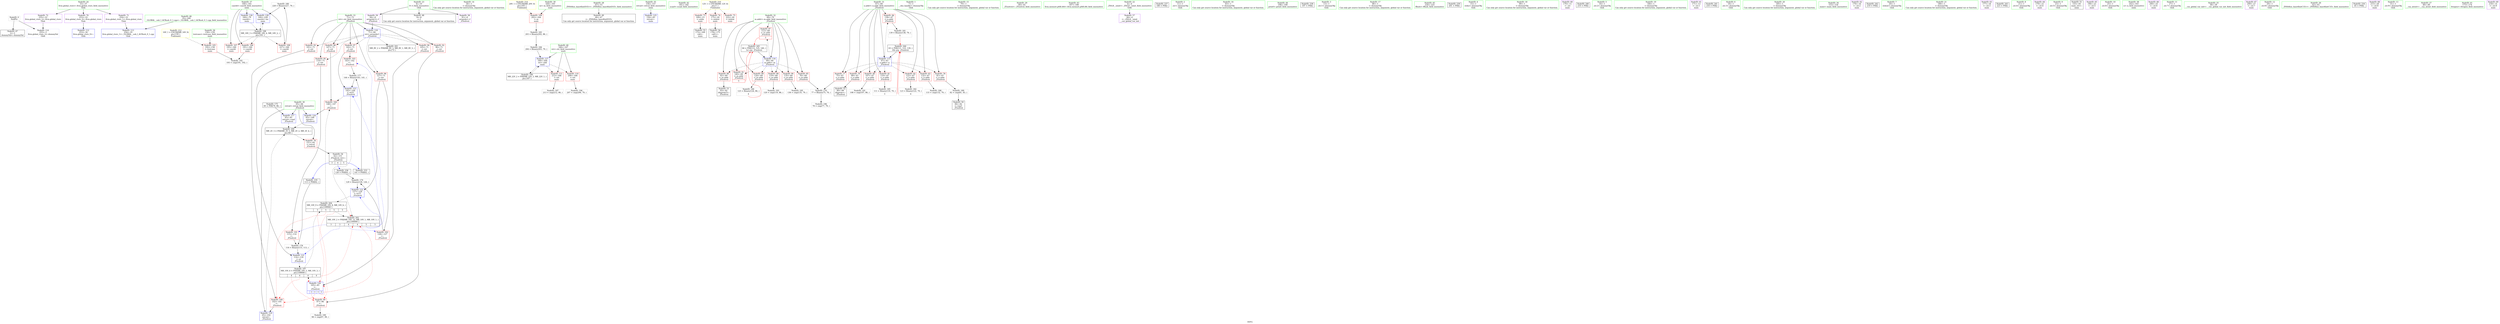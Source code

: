 digraph "SVFG" {
	label="SVFG";

	Node0x55c247deb430 [shape=record,color=grey,label="{NodeID: 0\nNullPtr}"];
	Node0x55c247deb430 -> Node0x55c247e01cf0[style=solid];
	Node0x55c247deb430 -> Node0x55c247e024b0[style=solid];
	Node0x55c247e0b5d0 [shape=record,color=grey,label="{NodeID: 180\n228 = Binary(227, 79, )\n}"];
	Node0x55c247e0b5d0 -> Node0x55c247e080b0[style=solid];
	Node0x55c247e026d0 [shape=record,color=red,label="{NodeID: 97\n142\<--71\n\<--ret\n_Z5solveii\n}"];
	Node0x55c247e026d0 -> Node0x55c247e02bb0[style=solid];
	Node0x55c247e026d0 -> Node0x55c247e07ca0[style=solid];
	Node0x55c247dfff00 [shape=record,color=green,label="{NodeID: 14\n34\<--1\n\<--dummyObj\nCan only get source location for instruction, argument, global var or function.}"];
	Node0x55c247e059c0 [shape=record,color=grey,label="{NodeID: 194\n207 = cmp(206, 79, )\n}"];
	Node0x55c247e02210 [shape=record,color=red,label="{NodeID: 111\n212\<--166\n\<--ret\nmain\n}"];
	Node0x55c247e02210 -> Node0x55c247e0c050[style=solid];
	Node0x55c247e00bd0 [shape=record,color=green,label="{NodeID: 28\n47\<--53\n_ZNSt8ios_base4InitD1Ev\<--_ZNSt8ios_base4InitD1Ev_field_insensitive\n}"];
	Node0x55c247e00bd0 -> Node0x55c247e02f10[style=solid];
	Node0x55c247e07e40 [shape=record,color=blue,label="{NodeID: 125\n156\<--83\nretval\<--\nmain\n}"];
	Node0x55c247e017f0 [shape=record,color=green,label="{NodeID: 42\n181\<--182\nscanf\<--scanf_field_insensitive\n}"];
	Node0x55c247e034f0 [shape=record,color=black,label="{NodeID: 56\n178\<--175\ncall1\<--\nmain\n}"];
	Node0x55c247e20cf0 [shape=record,color=black,label="{NodeID: 236\n126 = PHI(62, )\n}"];
	Node0x55c247e20cf0 -> Node0x55c247e0b450[style=solid];
	Node0x55c247e04050 [shape=record,color=purple,label="{NodeID: 70\n253\<--33\nllvm.global_ctors_0\<--llvm.global_ctors\nGlob }"];
	Node0x55c247e04050 -> Node0x55c247e022e0[style=solid];
	Node0x55c247e04c40 [shape=record,color=red,label="{NodeID: 84\n138\<--67\n\<--n.addr\n_Z5solveii\n}"];
	Node0x55c247e04c40 -> Node0x55c247e0b750[style=solid];
	Node0x55c247debb10 [shape=record,color=green,label="{NodeID: 1\n7\<--1\n__dso_handle\<--dummyObj\nGlob }"];
	Node0x55c247e0b750 [shape=record,color=grey,label="{NodeID: 181\n139 = Binary(138, 79, )\n|{<s0>5}}"];
	Node0x55c247e0b750:s0 -> Node0x55c247e21440[style=solid,color=red];
	Node0x55c247e027a0 [shape=record,color=red,label="{NodeID: 98\n147\<--71\n\<--ret\n_Z5solveii\n}"];
	Node0x55c247e027a0 -> Node0x55c247e02c80[style=solid];
	Node0x55c247dfff90 [shape=record,color=green,label="{NodeID: 15\n79\<--1\n\<--dummyObj\nCan only get source location for instruction, argument, global var or function.}"];
	Node0x55c247e05b40 [shape=record,color=grey,label="{NodeID: 195\n136 = cmp(135, 79, )\n}"];
	Node0x55c247e022e0 [shape=record,color=blue,label="{NodeID: 112\n253\<--34\nllvm.global_ctors_0\<--\nGlob }"];
	Node0x55c247e00cd0 [shape=record,color=green,label="{NodeID: 29\n60\<--61\n_Z5solveii\<--_Z5solveii_field_insensitive\n}"];
	Node0x55c247e07f10 [shape=record,color=blue,label="{NodeID: 126\n160\<--79\ncaseId\<--\nmain\n}"];
	Node0x55c247e07f10 -> Node0x55c247e13c70[style=dashed];
	Node0x55c247e018f0 [shape=record,color=green,label="{NodeID: 43\n187\<--188\nllvm.memset.p0i8.i64\<--llvm.memset.p0i8.i64_field_insensitive\n}"];
	Node0x55c247e035c0 [shape=record,color=purple,label="{NodeID: 57\n44\<--4\n\<--_ZStL8__ioinit\n__cxx_global_var_init\n}"];
	Node0x55c247e20e30 [shape=record,color=black,label="{NodeID: 237\n180 = PHI()\n}"];
	Node0x55c247e04150 [shape=record,color=purple,label="{NodeID: 71\n254\<--33\nllvm.global_ctors_1\<--llvm.global_ctors\nGlob }"];
	Node0x55c247e04150 -> Node0x55c247e023b0[style=solid];
	Node0x55c247e04d10 [shape=record,color=red,label="{NodeID: 85\n76\<--69\n\<--m.addr\n_Z5solveii\n}"];
	Node0x55c247e04d10 -> Node0x55c247e0afd0[style=solid];
	Node0x55c247debde0 [shape=record,color=green,label="{NodeID: 2\n11\<--1\n.str\<--dummyObj\nGlob }"];
	Node0x55c247e0b8d0 [shape=record,color=grey,label="{NodeID: 182\n123 = Binary(122, 79, )\n|{<s0>4}}"];
	Node0x55c247e0b8d0:s0 -> Node0x55c247e21440[style=solid,color=red];
	Node0x55c247e02870 [shape=record,color=red,label="{NodeID: 99\n97\<--96\n\<--\n_Z5solveii\n}"];
	Node0x55c247e02870 -> Node0x55c247e0c4d0[style=solid];
	Node0x55c247e00060 [shape=record,color=green,label="{NodeID: 16\n83\<--1\n\<--dummyObj\nCan only get source location for instruction, argument, global var or function.}"];
	Node0x55c247e05cc0 [shape=record,color=grey,label="{NodeID: 196\n78 = cmp(77, 79, )\n}"];
	Node0x55c247e023b0 [shape=record,color=blue,label="{NodeID: 113\n254\<--35\nllvm.global_ctors_1\<--_GLOBAL__sub_I_ACRush_0_1.cpp\nGlob }"];
	Node0x55c247e00dd0 [shape=record,color=green,label="{NodeID: 30\n65\<--66\nretval\<--retval_field_insensitive\n_Z5solveii\n}"];
	Node0x55c247e00dd0 -> Node0x55c247e045c0[style=solid];
	Node0x55c247e00dd0 -> Node0x55c247e077c0[style=solid];
	Node0x55c247e00dd0 -> Node0x55c247e07960[style=solid];
	Node0x55c247e00dd0 -> Node0x55c247e07d70[style=solid];
	Node0x55c247e16e10 [shape=record,color=yellow,style=double,label="{NodeID: 210\n12V_1 = ENCHI(MR_12V_0)\npts\{1 \}\nFun[main]}"];
	Node0x55c247e16e10 -> Node0x55c247e04350[style=dashed];
	Node0x55c247e16e10 -> Node0x55c247e04420[style=dashed];
	Node0x55c247e16e10 -> Node0x55c247e044f0[style=dashed];
	Node0x55c247e07fe0 [shape=record,color=blue,label="{NodeID: 127\n166\<--204\nret\<--add\nmain\n}"];
	Node0x55c247e07fe0 -> Node0x55c247e02140[style=dashed];
	Node0x55c247e07fe0 -> Node0x55c247e02210[style=dashed];
	Node0x55c247e07fe0 -> Node0x55c247e14170[style=dashed];
	Node0x55c247e019f0 [shape=record,color=green,label="{NodeID: 44\n198\<--199\nprintf\<--printf_field_insensitive\n}"];
	Node0x55c247e03690 [shape=record,color=purple,label="{NodeID: 58\n91\<--8\narrayidx\<--f\n_Z5solveii\n}"];
	Node0x55c247e20f00 [shape=record,color=black,label="{NodeID: 238\n197 = PHI()\n}"];
	Node0x55c247e04250 [shape=record,color=purple,label="{NodeID: 72\n255\<--33\nllvm.global_ctors_2\<--llvm.global_ctors\nGlob }"];
	Node0x55c247e04250 -> Node0x55c247e024b0[style=solid];
	Node0x55c247e04de0 [shape=record,color=red,label="{NodeID: 86\n92\<--69\n\<--m.addr\n_Z5solveii\n}"];
	Node0x55c247e04de0 -> Node0x55c247e03280[style=solid];
	Node0x55c247deb9f0 [shape=record,color=green,label="{NodeID: 3\n13\<--1\n.str.1\<--dummyObj\nGlob }"];
	Node0x55c247e0ba50 [shape=record,color=grey,label="{NodeID: 183\n203 = Binary(202, 86, )\n}"];
	Node0x55c247e0ba50 -> Node0x55c247e0bbd0[style=solid];
	Node0x55c247e02940 [shape=record,color=red,label="{NodeID: 100\n102\<--101\n\<--\n_Z5solveii\n}"];
	Node0x55c247e02940 -> Node0x55c247e07960[style=solid];
	Node0x55c247e00130 [shape=record,color=green,label="{NodeID: 17\n86\<--1\n\<--dummyObj\nCan only get source location for instruction, argument, global var or function.}"];
	Node0x55c247e13770 [shape=record,color=black,label="{NodeID: 197\nMR_10V_6 = PHI(MR_10V_5, MR_10V_3, )\npts\{100000 \}\n|{|<s1>4|<s2>4|<s3>4|<s4>4}}"];
	Node0x55c247e13770 -> Node0x55c247e15a70[style=dashed];
	Node0x55c247e13770:s1 -> Node0x55c247e02870[style=dashed,color=red];
	Node0x55c247e13770:s2 -> Node0x55c247e02940[style=dashed,color=red];
	Node0x55c247e13770:s3 -> Node0x55c247e07a30[style=dashed,color=red];
	Node0x55c247e13770:s4 -> Node0x55c247e15070[style=dashed,color=red];
	Node0x55c247e024b0 [shape=record,color=blue, style = dotted,label="{NodeID: 114\n255\<--3\nllvm.global_ctors_2\<--dummyVal\nGlob }"];
	Node0x55c247e00ea0 [shape=record,color=green,label="{NodeID: 31\n67\<--68\nn.addr\<--n.addr_field_insensitive\n_Z5solveii\n}"];
	Node0x55c247e00ea0 -> Node0x55c247e04690[style=solid];
	Node0x55c247e00ea0 -> Node0x55c247e04760[style=solid];
	Node0x55c247e00ea0 -> Node0x55c247e04830[style=solid];
	Node0x55c247e00ea0 -> Node0x55c247e04900[style=solid];
	Node0x55c247e00ea0 -> Node0x55c247e049d0[style=solid];
	Node0x55c247e00ea0 -> Node0x55c247e04aa0[style=solid];
	Node0x55c247e00ea0 -> Node0x55c247e04b70[style=solid];
	Node0x55c247e00ea0 -> Node0x55c247e04c40[style=solid];
	Node0x55c247e00ea0 -> Node0x55c247e07620[style=solid];
	Node0x55c247e080b0 [shape=record,color=blue,label="{NodeID: 128\n160\<--228\ncaseId\<--inc\nmain\n}"];
	Node0x55c247e080b0 -> Node0x55c247e13c70[style=dashed];
	Node0x55c247e01af0 [shape=record,color=green,label="{NodeID: 45\n224\<--225\nfflush\<--fflush_field_insensitive\n}"];
	Node0x55c247e03760 [shape=record,color=purple,label="{NodeID: 59\n94\<--8\narrayidx3\<--f\n_Z5solveii\n}"];
	Node0x55c247e03760 -> Node0x55c247e07890[style=solid];
	Node0x55c247e20fd0 [shape=record,color=black,label="{NodeID: 239\n201 = PHI()\n}"];
	Node0x55c247e04350 [shape=record,color=red,label="{NodeID: 73\n169\<--15\n\<--stdin\nmain\n}"];
	Node0x55c247e04350 -> Node0x55c247e03420[style=solid];
	Node0x55c247e04eb0 [shape=record,color=red,label="{NodeID: 87\n112\<--69\n\<--m.addr\n_Z5solveii\n|{<s0>3}}"];
	Node0x55c247e04eb0:s0 -> Node0x55c247e21810[style=solid,color=red];
	Node0x55c247deb5e0 [shape=record,color=green,label="{NodeID: 4\n15\<--1\nstdin\<--dummyObj\nGlob }"];
	Node0x55c247e0bbd0 [shape=record,color=grey,label="{NodeID: 184\n204 = Binary(203, 79, )\n}"];
	Node0x55c247e0bbd0 -> Node0x55c247e07fe0[style=solid];
	Node0x55c247e02a10 [shape=record,color=red,label="{NodeID: 101\n115\<--114\n\<--\n_Z5solveii\n}"];
	Node0x55c247e02a10 -> Node0x55c247e0b2d0[style=solid];
	Node0x55c247e00200 [shape=record,color=green,label="{NodeID: 18\n99\<--1\n\<--dummyObj\nCan only get source location for instruction, argument, global var or function.}"];
	Node0x55c247e13c70 [shape=record,color=black,label="{NodeID: 198\nMR_18V_3 = PHI(MR_18V_4, MR_18V_2, )\npts\{161 \}\n}"];
	Node0x55c247e13c70 -> Node0x55c247e01e00[style=dashed];
	Node0x55c247e13c70 -> Node0x55c247e01ed0[style=dashed];
	Node0x55c247e13c70 -> Node0x55c247e01fa0[style=dashed];
	Node0x55c247e13c70 -> Node0x55c247e080b0[style=dashed];
	Node0x55c247e07620 [shape=record,color=blue,label="{NodeID: 115\n67\<--63\nn.addr\<--n\n_Z5solveii\n}"];
	Node0x55c247e07620 -> Node0x55c247e04690[style=dashed];
	Node0x55c247e07620 -> Node0x55c247e04760[style=dashed];
	Node0x55c247e07620 -> Node0x55c247e04830[style=dashed];
	Node0x55c247e07620 -> Node0x55c247e04900[style=dashed];
	Node0x55c247e07620 -> Node0x55c247e049d0[style=dashed];
	Node0x55c247e07620 -> Node0x55c247e04aa0[style=dashed];
	Node0x55c247e07620 -> Node0x55c247e04b70[style=dashed];
	Node0x55c247e07620 -> Node0x55c247e04c40[style=dashed];
	Node0x55c247e00f70 [shape=record,color=green,label="{NodeID: 32\n69\<--70\nm.addr\<--m.addr_field_insensitive\n_Z5solveii\n}"];
	Node0x55c247e00f70 -> Node0x55c247e04d10[style=solid];
	Node0x55c247e00f70 -> Node0x55c247e04de0[style=solid];
	Node0x55c247e00f70 -> Node0x55c247e04eb0[style=solid];
	Node0x55c247e00f70 -> Node0x55c247e04f80[style=solid];
	Node0x55c247e00f70 -> Node0x55c247e05050[style=solid];
	Node0x55c247e00f70 -> Node0x55c247e05120[style=solid];
	Node0x55c247e00f70 -> Node0x55c247e051f0[style=solid];
	Node0x55c247e00f70 -> Node0x55c247e076f0[style=solid];
	Node0x55c247e17000 [shape=record,color=yellow,style=double,label="{NodeID: 212\n16V_1 = ENCHI(MR_16V_0)\npts\{159 \}\nFun[main]}"];
	Node0x55c247e17000 -> Node0x55c247e02d50[style=dashed];
	Node0x55c247e01bf0 [shape=record,color=green,label="{NodeID: 46\n35\<--249\n_GLOBAL__sub_I_ACRush_0_1.cpp\<--_GLOBAL__sub_I_ACRush_0_1.cpp_field_insensitive\n}"];
	Node0x55c247e01bf0 -> Node0x55c247e023b0[style=solid];
	Node0x55c247e03830 [shape=record,color=purple,label="{NodeID: 60\n170\<--11\n\<--.str\nmain\n}"];
	Node0x55c247e210a0 [shape=record,color=black,label="{NodeID: 240\n210 = PHI()\n}"];
	Node0x55c247e04420 [shape=record,color=red,label="{NodeID: 74\n175\<--20\n\<--stdout\nmain\n}"];
	Node0x55c247e04420 -> Node0x55c247e034f0[style=solid];
	Node0x55c247e04f80 [shape=record,color=red,label="{NodeID: 88\n119\<--69\n\<--m.addr\n_Z5solveii\n}"];
	Node0x55c247e04f80 -> Node0x55c247e05840[style=solid];
	Node0x55c247dff9f0 [shape=record,color=green,label="{NodeID: 5\n16\<--1\n.str.2\<--dummyObj\nGlob }"];
	Node0x55c247e0bd50 [shape=record,color=grey,label="{NodeID: 185\n111 = Binary(110, 79, )\n|{<s0>3}}"];
	Node0x55c247e0bd50:s0 -> Node0x55c247e21440[style=solid,color=red];
	Node0x55c247e02ae0 [shape=record,color=red,label="{NodeID: 102\n128\<--127\n\<--\n_Z5solveii\n}"];
	Node0x55c247e02ae0 -> Node0x55c247e0b450[style=solid];
	Node0x55c247e002d0 [shape=record,color=green,label="{NodeID: 19\n184\<--1\n\<--dummyObj\nCan only get source location for instruction, argument, global var or function.}"];
	Node0x55c247e14170 [shape=record,color=black,label="{NodeID: 199\nMR_22V_2 = PHI(MR_22V_3, MR_22V_1, )\npts\{167 \}\n}"];
	Node0x55c247e14170 -> Node0x55c247e07fe0[style=dashed];
	Node0x55c247e076f0 [shape=record,color=blue,label="{NodeID: 116\n69\<--64\nm.addr\<--m\n_Z5solveii\n}"];
	Node0x55c247e076f0 -> Node0x55c247e04d10[style=dashed];
	Node0x55c247e076f0 -> Node0x55c247e04de0[style=dashed];
	Node0x55c247e076f0 -> Node0x55c247e04eb0[style=dashed];
	Node0x55c247e076f0 -> Node0x55c247e04f80[style=dashed];
	Node0x55c247e076f0 -> Node0x55c247e05050[style=dashed];
	Node0x55c247e076f0 -> Node0x55c247e05120[style=dashed];
	Node0x55c247e076f0 -> Node0x55c247e051f0[style=dashed];
	Node0x55c247e01040 [shape=record,color=green,label="{NodeID: 33\n71\<--72\nret\<--ret_field_insensitive\n_Z5solveii\n}"];
	Node0x55c247e01040 -> Node0x55c247e052c0[style=solid];
	Node0x55c247e01040 -> Node0x55c247e05390[style=solid];
	Node0x55c247e01040 -> Node0x55c247e05460[style=solid];
	Node0x55c247e01040 -> Node0x55c247e05530[style=solid];
	Node0x55c247e01040 -> Node0x55c247e02600[style=solid];
	Node0x55c247e01040 -> Node0x55c247e026d0[style=solid];
	Node0x55c247e01040 -> Node0x55c247e027a0[style=solid];
	Node0x55c247e01040 -> Node0x55c247e07890[style=solid];
	Node0x55c247e01cf0 [shape=record,color=black,label="{NodeID: 47\n2\<--3\ndummyVal\<--dummyVal\n}"];
	Node0x55c247e03900 [shape=record,color=purple,label="{NodeID: 61\n171\<--13\n\<--.str.1\nmain\n}"];
	Node0x55c247e21170 [shape=record,color=black,label="{NodeID: 241\n216 = PHI()\n}"];
	Node0x55c247e044f0 [shape=record,color=red,label="{NodeID: 75\n222\<--20\n\<--stdout\nmain\n}"];
	Node0x55c247e05050 [shape=record,color=red,label="{NodeID: 89\n124\<--69\n\<--m.addr\n_Z5solveii\n}"];
	Node0x55c247e05050 -> Node0x55c247e0bed0[style=solid];
	Node0x55c247dffa80 [shape=record,color=green,label="{NodeID: 6\n18\<--1\n.str.3\<--dummyObj\nGlob }"];
	Node0x55c247e0bed0 [shape=record,color=grey,label="{NodeID: 186\n125 = Binary(124, 86, )\n|{<s0>4}}"];
	Node0x55c247e0bed0:s0 -> Node0x55c247e21810[style=solid,color=red];
	Node0x55c247e02bb0 [shape=record,color=red,label="{NodeID: 103\n143\<--142\n\<--\n_Z5solveii\n}"];
	Node0x55c247e02bb0 -> Node0x55c247e0b150[style=solid];
	Node0x55c247e003d0 [shape=record,color=green,label="{NodeID: 20\n185\<--1\n\<--dummyObj\nCan only get source location for instruction, argument, global var or function.}"];
	Node0x55c247e14670 [shape=record,color=black,label="{NodeID: 200\nMR_2V_3 = PHI(MR_2V_5, MR_2V_2, MR_2V_4, )\npts\{66 \}\n}"];
	Node0x55c247e14670 -> Node0x55c247e045c0[style=dashed];
	Node0x55c247e077c0 [shape=record,color=blue,label="{NodeID: 117\n65\<--85\nretval\<--cond\n_Z5solveii\n}"];
	Node0x55c247e077c0 -> Node0x55c247e14670[style=dashed];
	Node0x55c247e01110 [shape=record,color=green,label="{NodeID: 34\n153\<--154\nmain\<--main_field_insensitive\n}"];
	Node0x55c247e171c0 [shape=record,color=yellow,style=double,label="{NodeID: 214\n20V_1 = ENCHI(MR_20V_0)\npts\{165 \}\nFun[main]}"];
	Node0x55c247e171c0 -> Node0x55c247e02070[style=dashed];
	Node0x55c247e02e10 [shape=record,color=black,label="{NodeID: 48\n9\<--8\n\<--f\nCan only get source location for instruction, argument, global var or function.}"];
	Node0x55c247e039d0 [shape=record,color=purple,label="{NodeID: 62\n176\<--16\n\<--.str.2\nmain\n}"];
	Node0x55c247e21240 [shape=record,color=black,label="{NodeID: 242\n219 = PHI()\n}"];
	Node0x55c247e045c0 [shape=record,color=red,label="{NodeID: 76\n151\<--65\n\<--retval\n_Z5solveii\n}"];
	Node0x55c247e045c0 -> Node0x55c247e03350[style=solid];
	Node0x55c247e05120 [shape=record,color=red,label="{NodeID: 90\n135\<--69\n\<--m.addr\n_Z5solveii\n}"];
	Node0x55c247e05120 -> Node0x55c247e05b40[style=solid];
	Node0x55c247dffb10 [shape=record,color=green,label="{NodeID: 7\n20\<--1\nstdout\<--dummyObj\nGlob }"];
	Node0x55c247e0c050 [shape=record,color=grey,label="{NodeID: 187\n213 = cmp(212, 86, )\n}"];
	Node0x55c247e02c80 [shape=record,color=red,label="{NodeID: 104\n148\<--147\n\<--\n_Z5solveii\n}"];
	Node0x55c247e02c80 -> Node0x55c247e07d70[style=solid];
	Node0x55c247e004d0 [shape=record,color=green,label="{NodeID: 21\n186\<--1\n\<--dummyObj\nCan only get source location for instruction, argument, global var or function.}"];
	Node0x55c247e14b70 [shape=record,color=black,label="{NodeID: 201\nMR_8V_2 = PHI(MR_8V_3, MR_8V_1, MR_8V_3, )\npts\{72 \}\n}"];
	Node0x55c247e07890 [shape=record,color=blue,label="{NodeID: 118\n71\<--94\nret\<--arrayidx3\n_Z5solveii\n}"];
	Node0x55c247e07890 -> Node0x55c247e052c0[style=dashed];
	Node0x55c247e07890 -> Node0x55c247e05390[style=dashed];
	Node0x55c247e07890 -> Node0x55c247e05460[style=dashed];
	Node0x55c247e07890 -> Node0x55c247e05530[style=dashed];
	Node0x55c247e07890 -> Node0x55c247e02600[style=dashed];
	Node0x55c247e07890 -> Node0x55c247e026d0[style=dashed];
	Node0x55c247e07890 -> Node0x55c247e027a0[style=dashed];
	Node0x55c247e07890 -> Node0x55c247e14b70[style=dashed];
	Node0x55c247e01210 [shape=record,color=green,label="{NodeID: 35\n156\<--157\nretval\<--retval_field_insensitive\nmain\n}"];
	Node0x55c247e01210 -> Node0x55c247e07e40[style=solid];
	Node0x55c247e02f10 [shape=record,color=black,label="{NodeID: 49\n46\<--47\n\<--_ZNSt8ios_base4InitD1Ev\nCan only get source location for instruction, argument, global var or function.}"];
	Node0x55c247e03aa0 [shape=record,color=purple,label="{NodeID: 63\n177\<--18\n\<--.str.3\nmain\n}"];
	Node0x55c247e21340 [shape=record,color=black,label="{NodeID: 243\n223 = PHI()\n}"];
	Node0x55c247e04690 [shape=record,color=red,label="{NodeID: 77\n75\<--67\n\<--n.addr\n_Z5solveii\n}"];
	Node0x55c247e04690 -> Node0x55c247e0afd0[style=solid];
	Node0x55c247e051f0 [shape=record,color=red,label="{NodeID: 91\n140\<--69\n\<--m.addr\n_Z5solveii\n|{<s0>5}}"];
	Node0x55c247e051f0:s0 -> Node0x55c247e21810[style=solid,color=red];
	Node0x55c247dffba0 [shape=record,color=green,label="{NodeID: 8\n21\<--1\n.str.4\<--dummyObj\nGlob }"];
	Node0x55c247e0c1d0 [shape=record,color=grey,label="{NodeID: 188\n133 = cmp(132, 79, )\n}"];
	Node0x55c247e02d50 [shape=record,color=red,label="{NodeID: 105\n192\<--158\n\<--testcase\nmain\n}"];
	Node0x55c247e02d50 -> Node0x55c247e056c0[style=solid];
	Node0x55c247e005d0 [shape=record,color=green,label="{NodeID: 22\n4\<--6\n_ZStL8__ioinit\<--_ZStL8__ioinit_field_insensitive\nGlob }"];
	Node0x55c247e005d0 -> Node0x55c247e035c0[style=solid];
	Node0x55c247e15070 [shape=record,color=black,label="{NodeID: 202\nMR_10V_2 = PHI(MR_10V_12, MR_10V_1, MR_10V_1, )\npts\{100000 \}\n|{<s0>3|<s1>3|<s2>4|<s3>4|<s4>5|<s5>5}}"];
	Node0x55c247e15070:s0 -> Node0x55c247e02a10[style=dashed,color=blue];
	Node0x55c247e15070:s1 -> Node0x55c247e07b00[style=dashed,color=blue];
	Node0x55c247e15070:s2 -> Node0x55c247e02ae0[style=dashed,color=blue];
	Node0x55c247e15070:s3 -> Node0x55c247e07bd0[style=dashed,color=blue];
	Node0x55c247e15070:s4 -> Node0x55c247e02bb0[style=dashed,color=blue];
	Node0x55c247e15070:s5 -> Node0x55c247e07ca0[style=dashed,color=blue];
	Node0x55c247e07960 [shape=record,color=blue,label="{NodeID: 119\n65\<--102\nretval\<--\n_Z5solveii\n}"];
	Node0x55c247e07960 -> Node0x55c247e14670[style=dashed];
	Node0x55c247e012e0 [shape=record,color=green,label="{NodeID: 36\n158\<--159\ntestcase\<--testcase_field_insensitive\nmain\n}"];
	Node0x55c247e012e0 -> Node0x55c247e02d50[style=solid];
	Node0x55c247e03010 [shape=record,color=black,label="{NodeID: 50\n84\<--82\n\<--cmp1\n_Z5solveii\n}"];
	Node0x55c247e03b70 [shape=record,color=purple,label="{NodeID: 64\n179\<--21\n\<--.str.4\nmain\n}"];
	Node0x55c247e21440 [shape=record,color=black,label="{NodeID: 244\n63 = PHI(111, 123, 139, )\n0th arg _Z5solveii }"];
	Node0x55c247e21440 -> Node0x55c247e07620[style=solid];
	Node0x55c247e04760 [shape=record,color=red,label="{NodeID: 78\n81\<--67\n\<--n.addr\n_Z5solveii\n}"];
	Node0x55c247e04760 -> Node0x55c247e0c350[style=solid];
	Node0x55c247e0aa30 [shape=record,color=black,label="{NodeID: 175\n85 = PHI(79, 86, )\n}"];
	Node0x55c247e0aa30 -> Node0x55c247e077c0[style=solid];
	Node0x55c247e052c0 [shape=record,color=red,label="{NodeID: 92\n96\<--71\n\<--ret\n_Z5solveii\n}"];
	Node0x55c247e052c0 -> Node0x55c247e02870[style=solid];
	Node0x55c247dffc30 [shape=record,color=green,label="{NodeID: 9\n23\<--1\n.str.5\<--dummyObj\nGlob }"];
	Node0x55c247e0c350 [shape=record,color=grey,label="{NodeID: 189\n82 = cmp(81, 83, )\n}"];
	Node0x55c247e0c350 -> Node0x55c247e03010[style=solid];
	Node0x55c247e01e00 [shape=record,color=red,label="{NodeID: 106\n191\<--160\n\<--caseId\nmain\n}"];
	Node0x55c247e01e00 -> Node0x55c247e056c0[style=solid];
	Node0x55c247e006d0 [shape=record,color=green,label="{NodeID: 23\n8\<--10\nf\<--f_field_insensitive\nGlob }"];
	Node0x55c247e006d0 -> Node0x55c247e02e10[style=solid];
	Node0x55c247e006d0 -> Node0x55c247e03690[style=solid];
	Node0x55c247e006d0 -> Node0x55c247e03760[style=solid];
	Node0x55c247e07a30 [shape=record,color=blue,label="{NodeID: 120\n105\<--83\n\<--\n_Z5solveii\n|{|<s1>3|<s2>3|<s3>3|<s4>3}}"];
	Node0x55c247e07a30 -> Node0x55c247e13770[style=dashed];
	Node0x55c247e07a30:s1 -> Node0x55c247e02870[style=dashed,color=red];
	Node0x55c247e07a30:s2 -> Node0x55c247e02940[style=dashed,color=red];
	Node0x55c247e07a30:s3 -> Node0x55c247e07a30[style=dashed,color=red];
	Node0x55c247e07a30:s4 -> Node0x55c247e15070[style=dashed,color=red];
	Node0x55c247e013b0 [shape=record,color=green,label="{NodeID: 37\n160\<--161\ncaseId\<--caseId_field_insensitive\nmain\n}"];
	Node0x55c247e013b0 -> Node0x55c247e01e00[style=solid];
	Node0x55c247e013b0 -> Node0x55c247e01ed0[style=solid];
	Node0x55c247e013b0 -> Node0x55c247e01fa0[style=solid];
	Node0x55c247e013b0 -> Node0x55c247e07f10[style=solid];
	Node0x55c247e013b0 -> Node0x55c247e080b0[style=solid];
	Node0x55c247e030e0 [shape=record,color=black,label="{NodeID: 51\n155\<--83\nmain_ret\<--\nmain\n}"];
	Node0x55c247e03c40 [shape=record,color=purple,label="{NodeID: 65\n196\<--23\n\<--.str.5\nmain\n}"];
	Node0x55c247e21810 [shape=record,color=black,label="{NodeID: 245\n64 = PHI(112, 125, 140, )\n1st arg _Z5solveii }"];
	Node0x55c247e21810 -> Node0x55c247e076f0[style=solid];
	Node0x55c247e04830 [shape=record,color=red,label="{NodeID: 79\n89\<--67\n\<--n.addr\n_Z5solveii\n}"];
	Node0x55c247e04830 -> Node0x55c247e031b0[style=solid];
	Node0x55c247e0afd0 [shape=record,color=grey,label="{NodeID: 176\n77 = Binary(75, 76, )\n}"];
	Node0x55c247e0afd0 -> Node0x55c247e05cc0[style=solid];
	Node0x55c247e05390 [shape=record,color=red,label="{NodeID: 93\n101\<--71\n\<--ret\n_Z5solveii\n}"];
	Node0x55c247e05390 -> Node0x55c247e02940[style=solid];
	Node0x55c247dffcc0 [shape=record,color=green,label="{NodeID: 10\n25\<--1\n.str.6\<--dummyObj\nGlob }"];
	Node0x55c247e0c4d0 [shape=record,color=grey,label="{NodeID: 190\n98 = cmp(97, 99, )\n}"];
	Node0x55c247e01ed0 [shape=record,color=red,label="{NodeID: 107\n195\<--160\n\<--caseId\nmain\n}"];
	Node0x55c247e007d0 [shape=record,color=green,label="{NodeID: 24\n33\<--37\nllvm.global_ctors\<--llvm.global_ctors_field_insensitive\nGlob }"];
	Node0x55c247e007d0 -> Node0x55c247e04050[style=solid];
	Node0x55c247e007d0 -> Node0x55c247e04150[style=solid];
	Node0x55c247e007d0 -> Node0x55c247e04250[style=solid];
	Node0x55c247e15a70 [shape=record,color=black,label="{NodeID: 204\nMR_10V_9 = PHI(MR_10V_8, MR_10V_6, )\npts\{100000 \}\n|{|<s2>5|<s3>5|<s4>5|<s5>5}}"];
	Node0x55c247e15a70 -> Node0x55c247e02c80[style=dashed];
	Node0x55c247e15a70 -> Node0x55c247e15070[style=dashed];
	Node0x55c247e15a70:s2 -> Node0x55c247e02870[style=dashed,color=red];
	Node0x55c247e15a70:s3 -> Node0x55c247e02940[style=dashed,color=red];
	Node0x55c247e15a70:s4 -> Node0x55c247e07a30[style=dashed,color=red];
	Node0x55c247e15a70:s5 -> Node0x55c247e15070[style=dashed,color=red];
	Node0x55c247e07b00 [shape=record,color=blue,label="{NodeID: 121\n114\<--116\n\<--or\n_Z5solveii\n}"];
	Node0x55c247e07b00 -> Node0x55c247e13770[style=dashed];
	Node0x55c247e01480 [shape=record,color=green,label="{NodeID: 38\n162\<--163\nn\<--n_field_insensitive\nmain\n}"];
	Node0x55c247e031b0 [shape=record,color=black,label="{NodeID: 52\n90\<--89\nidxprom\<--\n_Z5solveii\n}"];
	Node0x55c247e03d10 [shape=record,color=purple,label="{NodeID: 66\n200\<--25\n\<--.str.6\nmain\n}"];
	Node0x55c247e04900 [shape=record,color=red,label="{NodeID: 80\n107\<--67\n\<--n.addr\n_Z5solveii\n}"];
	Node0x55c247e04900 -> Node0x55c247e0c650[style=solid];
	Node0x55c247e0b150 [shape=record,color=grey,label="{NodeID: 177\n144 = Binary(143, 141, )\n}"];
	Node0x55c247e0b150 -> Node0x55c247e07ca0[style=solid];
	Node0x55c247e05460 [shape=record,color=red,label="{NodeID: 94\n105\<--71\n\<--ret\n_Z5solveii\n}"];
	Node0x55c247e05460 -> Node0x55c247e07a30[style=solid];
	Node0x55c247dffd50 [shape=record,color=green,label="{NodeID: 11\n27\<--1\n.str.7\<--dummyObj\nGlob }"];
	Node0x55c247e0c650 [shape=record,color=grey,label="{NodeID: 191\n108 = cmp(107, 86, )\n}"];
	Node0x55c247e01fa0 [shape=record,color=red,label="{NodeID: 108\n227\<--160\n\<--caseId\nmain\n}"];
	Node0x55c247e01fa0 -> Node0x55c247e0b5d0[style=solid];
	Node0x55c247e008d0 [shape=record,color=green,label="{NodeID: 25\n38\<--39\n__cxx_global_var_init\<--__cxx_global_var_init_field_insensitive\n}"];
	Node0x55c247e07bd0 [shape=record,color=blue,label="{NodeID: 122\n127\<--129\n\<--or15\n_Z5solveii\n}"];
	Node0x55c247e07bd0 -> Node0x55c247e15a70[style=dashed];
	Node0x55c247e01550 [shape=record,color=green,label="{NodeID: 39\n164\<--165\nm\<--m_field_insensitive\nmain\n}"];
	Node0x55c247e01550 -> Node0x55c247e02070[style=solid];
	Node0x55c247e03280 [shape=record,color=black,label="{NodeID: 53\n93\<--92\nidxprom2\<--\n_Z5solveii\n}"];
	Node0x55c247e20900 [shape=record,color=black,label="{NodeID: 233\n141 = PHI(62, )\n}"];
	Node0x55c247e20900 -> Node0x55c247e0b150[style=solid];
	Node0x55c247e03de0 [shape=record,color=purple,label="{NodeID: 67\n209\<--27\n\<--.str.7\nmain\n}"];
	Node0x55c247e049d0 [shape=record,color=red,label="{NodeID: 81\n110\<--67\n\<--n.addr\n_Z5solveii\n}"];
	Node0x55c247e049d0 -> Node0x55c247e0bd50[style=solid];
	Node0x55c247e0b2d0 [shape=record,color=grey,label="{NodeID: 178\n116 = Binary(115, 113, )\n}"];
	Node0x55c247e0b2d0 -> Node0x55c247e07b00[style=solid];
	Node0x55c247e05530 [shape=record,color=red,label="{NodeID: 95\n114\<--71\n\<--ret\n_Z5solveii\n}"];
	Node0x55c247e05530 -> Node0x55c247e02a10[style=solid];
	Node0x55c247e05530 -> Node0x55c247e07b00[style=solid];
	Node0x55c247dffde0 [shape=record,color=green,label="{NodeID: 12\n29\<--1\n.str.8\<--dummyObj\nGlob }"];
	Node0x55c247e056c0 [shape=record,color=grey,label="{NodeID: 192\n193 = cmp(191, 192, )\n}"];
	Node0x55c247e02070 [shape=record,color=red,label="{NodeID: 109\n202\<--164\n\<--m\nmain\n}"];
	Node0x55c247e02070 -> Node0x55c247e0ba50[style=solid];
	Node0x55c247e009d0 [shape=record,color=green,label="{NodeID: 26\n42\<--43\n_ZNSt8ios_base4InitC1Ev\<--_ZNSt8ios_base4InitC1Ev_field_insensitive\n}"];
	Node0x55c247e07ca0 [shape=record,color=blue,label="{NodeID: 123\n142\<--144\n\<--or22\n_Z5solveii\n}"];
	Node0x55c247e07ca0 -> Node0x55c247e02c80[style=dashed];
	Node0x55c247e07ca0 -> Node0x55c247e15070[style=dashed];
	Node0x55c247e01620 [shape=record,color=green,label="{NodeID: 40\n166\<--167\nret\<--ret_field_insensitive\nmain\n}"];
	Node0x55c247e01620 -> Node0x55c247e02140[style=solid];
	Node0x55c247e01620 -> Node0x55c247e02210[style=solid];
	Node0x55c247e01620 -> Node0x55c247e07fe0[style=solid];
	Node0x55c247e03350 [shape=record,color=black,label="{NodeID: 54\n62\<--151\n_Z5solveii_ret\<--\n_Z5solveii\n|{<s0>3|<s1>4|<s2>5}}"];
	Node0x55c247e03350:s0 -> Node0x55c247e20bc0[style=solid,color=blue];
	Node0x55c247e03350:s1 -> Node0x55c247e20cf0[style=solid,color=blue];
	Node0x55c247e03350:s2 -> Node0x55c247e20900[style=solid,color=blue];
	Node0x55c247e20af0 [shape=record,color=black,label="{NodeID: 234\n45 = PHI()\n}"];
	Node0x55c247e03eb0 [shape=record,color=purple,label="{NodeID: 68\n215\<--29\n\<--.str.8\nmain\n}"];
	Node0x55c247e04aa0 [shape=record,color=red,label="{NodeID: 82\n122\<--67\n\<--n.addr\n_Z5solveii\n}"];
	Node0x55c247e04aa0 -> Node0x55c247e0b8d0[style=solid];
	Node0x55c247e0b450 [shape=record,color=grey,label="{NodeID: 179\n129 = Binary(128, 126, )\n}"];
	Node0x55c247e0b450 -> Node0x55c247e07bd0[style=solid];
	Node0x55c247e02600 [shape=record,color=red,label="{NodeID: 96\n127\<--71\n\<--ret\n_Z5solveii\n}"];
	Node0x55c247e02600 -> Node0x55c247e02ae0[style=solid];
	Node0x55c247e02600 -> Node0x55c247e07bd0[style=solid];
	Node0x55c247dffe70 [shape=record,color=green,label="{NodeID: 13\n31\<--1\n.str.9\<--dummyObj\nGlob }"];
	Node0x55c247e05840 [shape=record,color=grey,label="{NodeID: 193\n120 = cmp(119, 86, )\n}"];
	Node0x55c247e02140 [shape=record,color=red,label="{NodeID: 110\n206\<--166\n\<--ret\nmain\n}"];
	Node0x55c247e02140 -> Node0x55c247e059c0[style=solid];
	Node0x55c247e00ad0 [shape=record,color=green,label="{NodeID: 27\n48\<--49\n__cxa_atexit\<--__cxa_atexit_field_insensitive\n}"];
	Node0x55c247e07d70 [shape=record,color=blue,label="{NodeID: 124\n65\<--148\nretval\<--\n_Z5solveii\n}"];
	Node0x55c247e07d70 -> Node0x55c247e14670[style=dashed];
	Node0x55c247e016f0 [shape=record,color=green,label="{NodeID: 41\n173\<--174\nfreopen\<--freopen_field_insensitive\n}"];
	Node0x55c247e03420 [shape=record,color=black,label="{NodeID: 55\n172\<--169\ncall\<--\nmain\n}"];
	Node0x55c247e20bc0 [shape=record,color=black,label="{NodeID: 235\n113 = PHI(62, )\n}"];
	Node0x55c247e20bc0 -> Node0x55c247e0b2d0[style=solid];
	Node0x55c247e03f80 [shape=record,color=purple,label="{NodeID: 69\n218\<--31\n\<--.str.9\nmain\n}"];
	Node0x55c247e04b70 [shape=record,color=red,label="{NodeID: 83\n132\<--67\n\<--n.addr\n_Z5solveii\n}"];
	Node0x55c247e04b70 -> Node0x55c247e0c1d0[style=solid];
}
